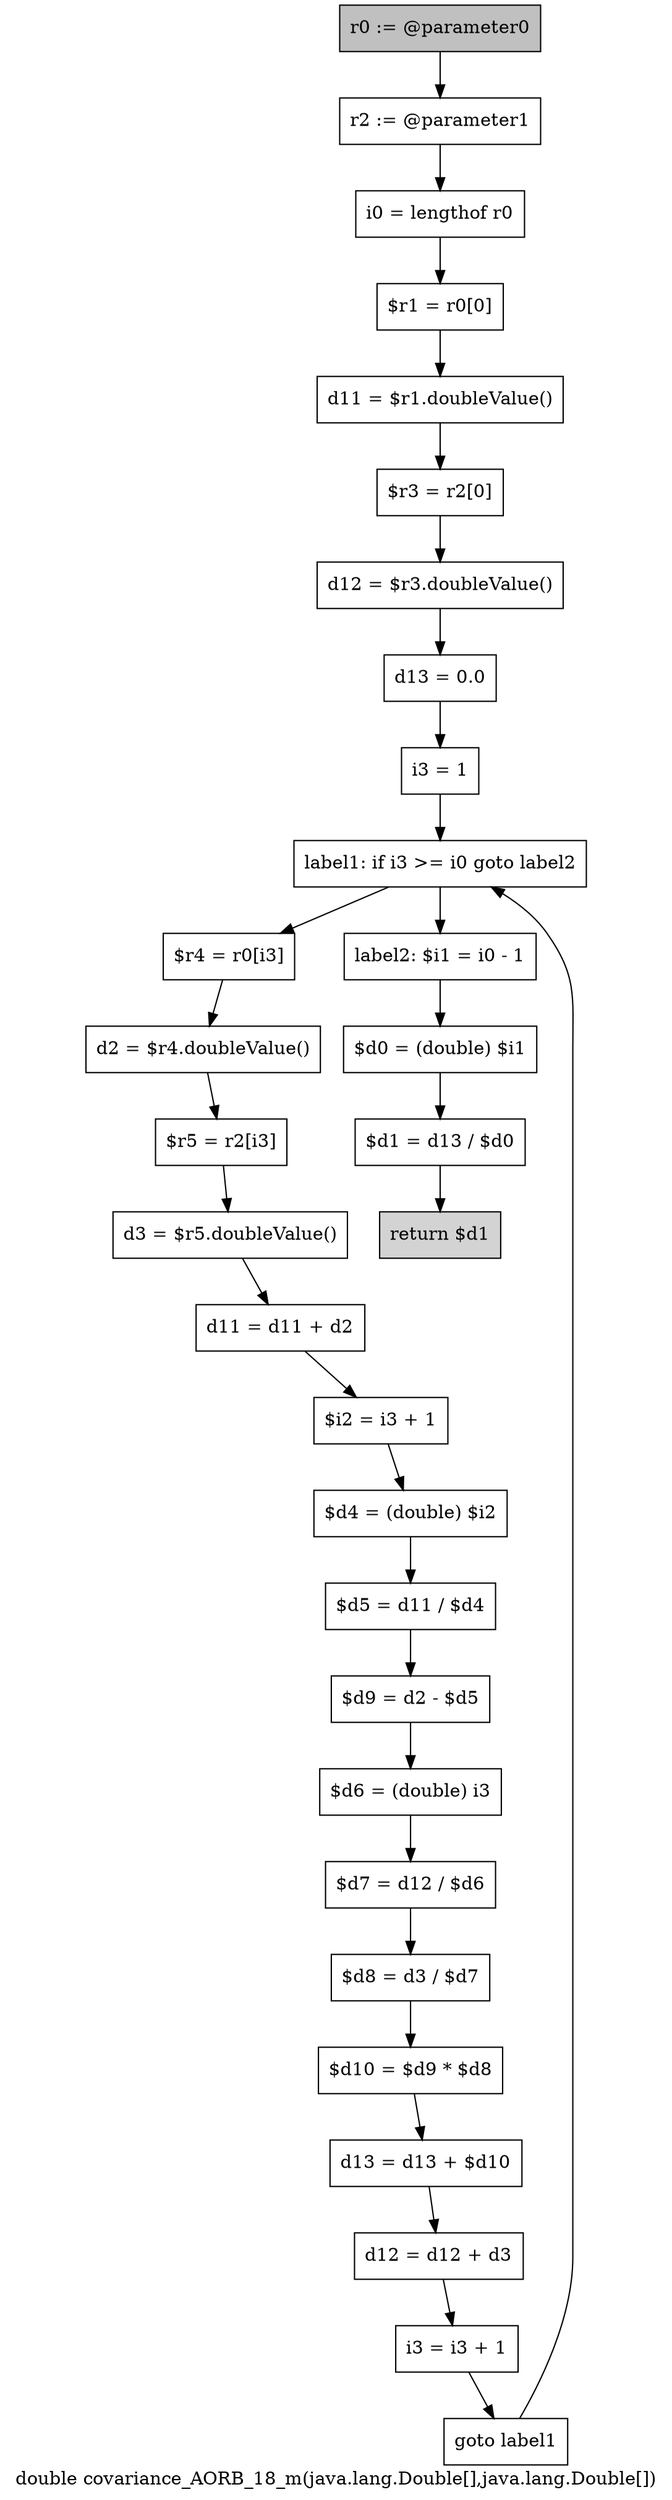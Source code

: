 digraph "double covariance_AORB_18_m(java.lang.Double[],java.lang.Double[])" {
    label="double covariance_AORB_18_m(java.lang.Double[],java.lang.Double[])";
    node [shape=box];
    "0" [style=filled,fillcolor=gray,label="r0 := @parameter0",];
    "1" [label="r2 := @parameter1",];
    "0"->"1";
    "2" [label="i0 = lengthof r0",];
    "1"->"2";
    "3" [label="$r1 = r0[0]",];
    "2"->"3";
    "4" [label="d11 = $r1.doubleValue()",];
    "3"->"4";
    "5" [label="$r3 = r2[0]",];
    "4"->"5";
    "6" [label="d12 = $r3.doubleValue()",];
    "5"->"6";
    "7" [label="d13 = 0.0",];
    "6"->"7";
    "8" [label="i3 = 1",];
    "7"->"8";
    "9" [label="label1: if i3 >= i0 goto label2",];
    "8"->"9";
    "10" [label="$r4 = r0[i3]",];
    "9"->"10";
    "27" [label="label2: $i1 = i0 - 1",];
    "9"->"27";
    "11" [label="d2 = $r4.doubleValue()",];
    "10"->"11";
    "12" [label="$r5 = r2[i3]",];
    "11"->"12";
    "13" [label="d3 = $r5.doubleValue()",];
    "12"->"13";
    "14" [label="d11 = d11 + d2",];
    "13"->"14";
    "15" [label="$i2 = i3 + 1",];
    "14"->"15";
    "16" [label="$d4 = (double) $i2",];
    "15"->"16";
    "17" [label="$d5 = d11 / $d4",];
    "16"->"17";
    "18" [label="$d9 = d2 - $d5",];
    "17"->"18";
    "19" [label="$d6 = (double) i3",];
    "18"->"19";
    "20" [label="$d7 = d12 / $d6",];
    "19"->"20";
    "21" [label="$d8 = d3 / $d7",];
    "20"->"21";
    "22" [label="$d10 = $d9 * $d8",];
    "21"->"22";
    "23" [label="d13 = d13 + $d10",];
    "22"->"23";
    "24" [label="d12 = d12 + d3",];
    "23"->"24";
    "25" [label="i3 = i3 + 1",];
    "24"->"25";
    "26" [label="goto label1",];
    "25"->"26";
    "26"->"9";
    "28" [label="$d0 = (double) $i1",];
    "27"->"28";
    "29" [label="$d1 = d13 / $d0",];
    "28"->"29";
    "30" [style=filled,fillcolor=lightgray,label="return $d1",];
    "29"->"30";
}
